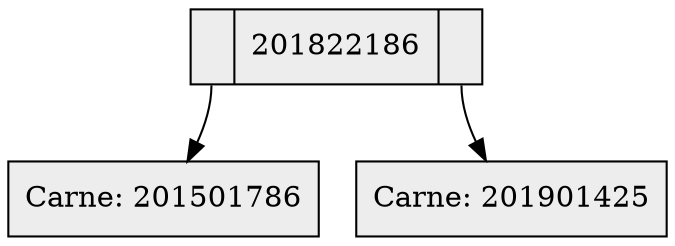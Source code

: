 digraph Three {
rankdir=TB;
node [shape = record, color=black , style=filled, fillcolor=gray93];
Node201822186[label ="<C0>|201822186|<C1>"];
Node201501786[label="Carne: 201501786"];
Node201822186:C0->Node201501786
Node201901425[label="Carne: 201901425"];
Node201822186:C1->Node201901425

}